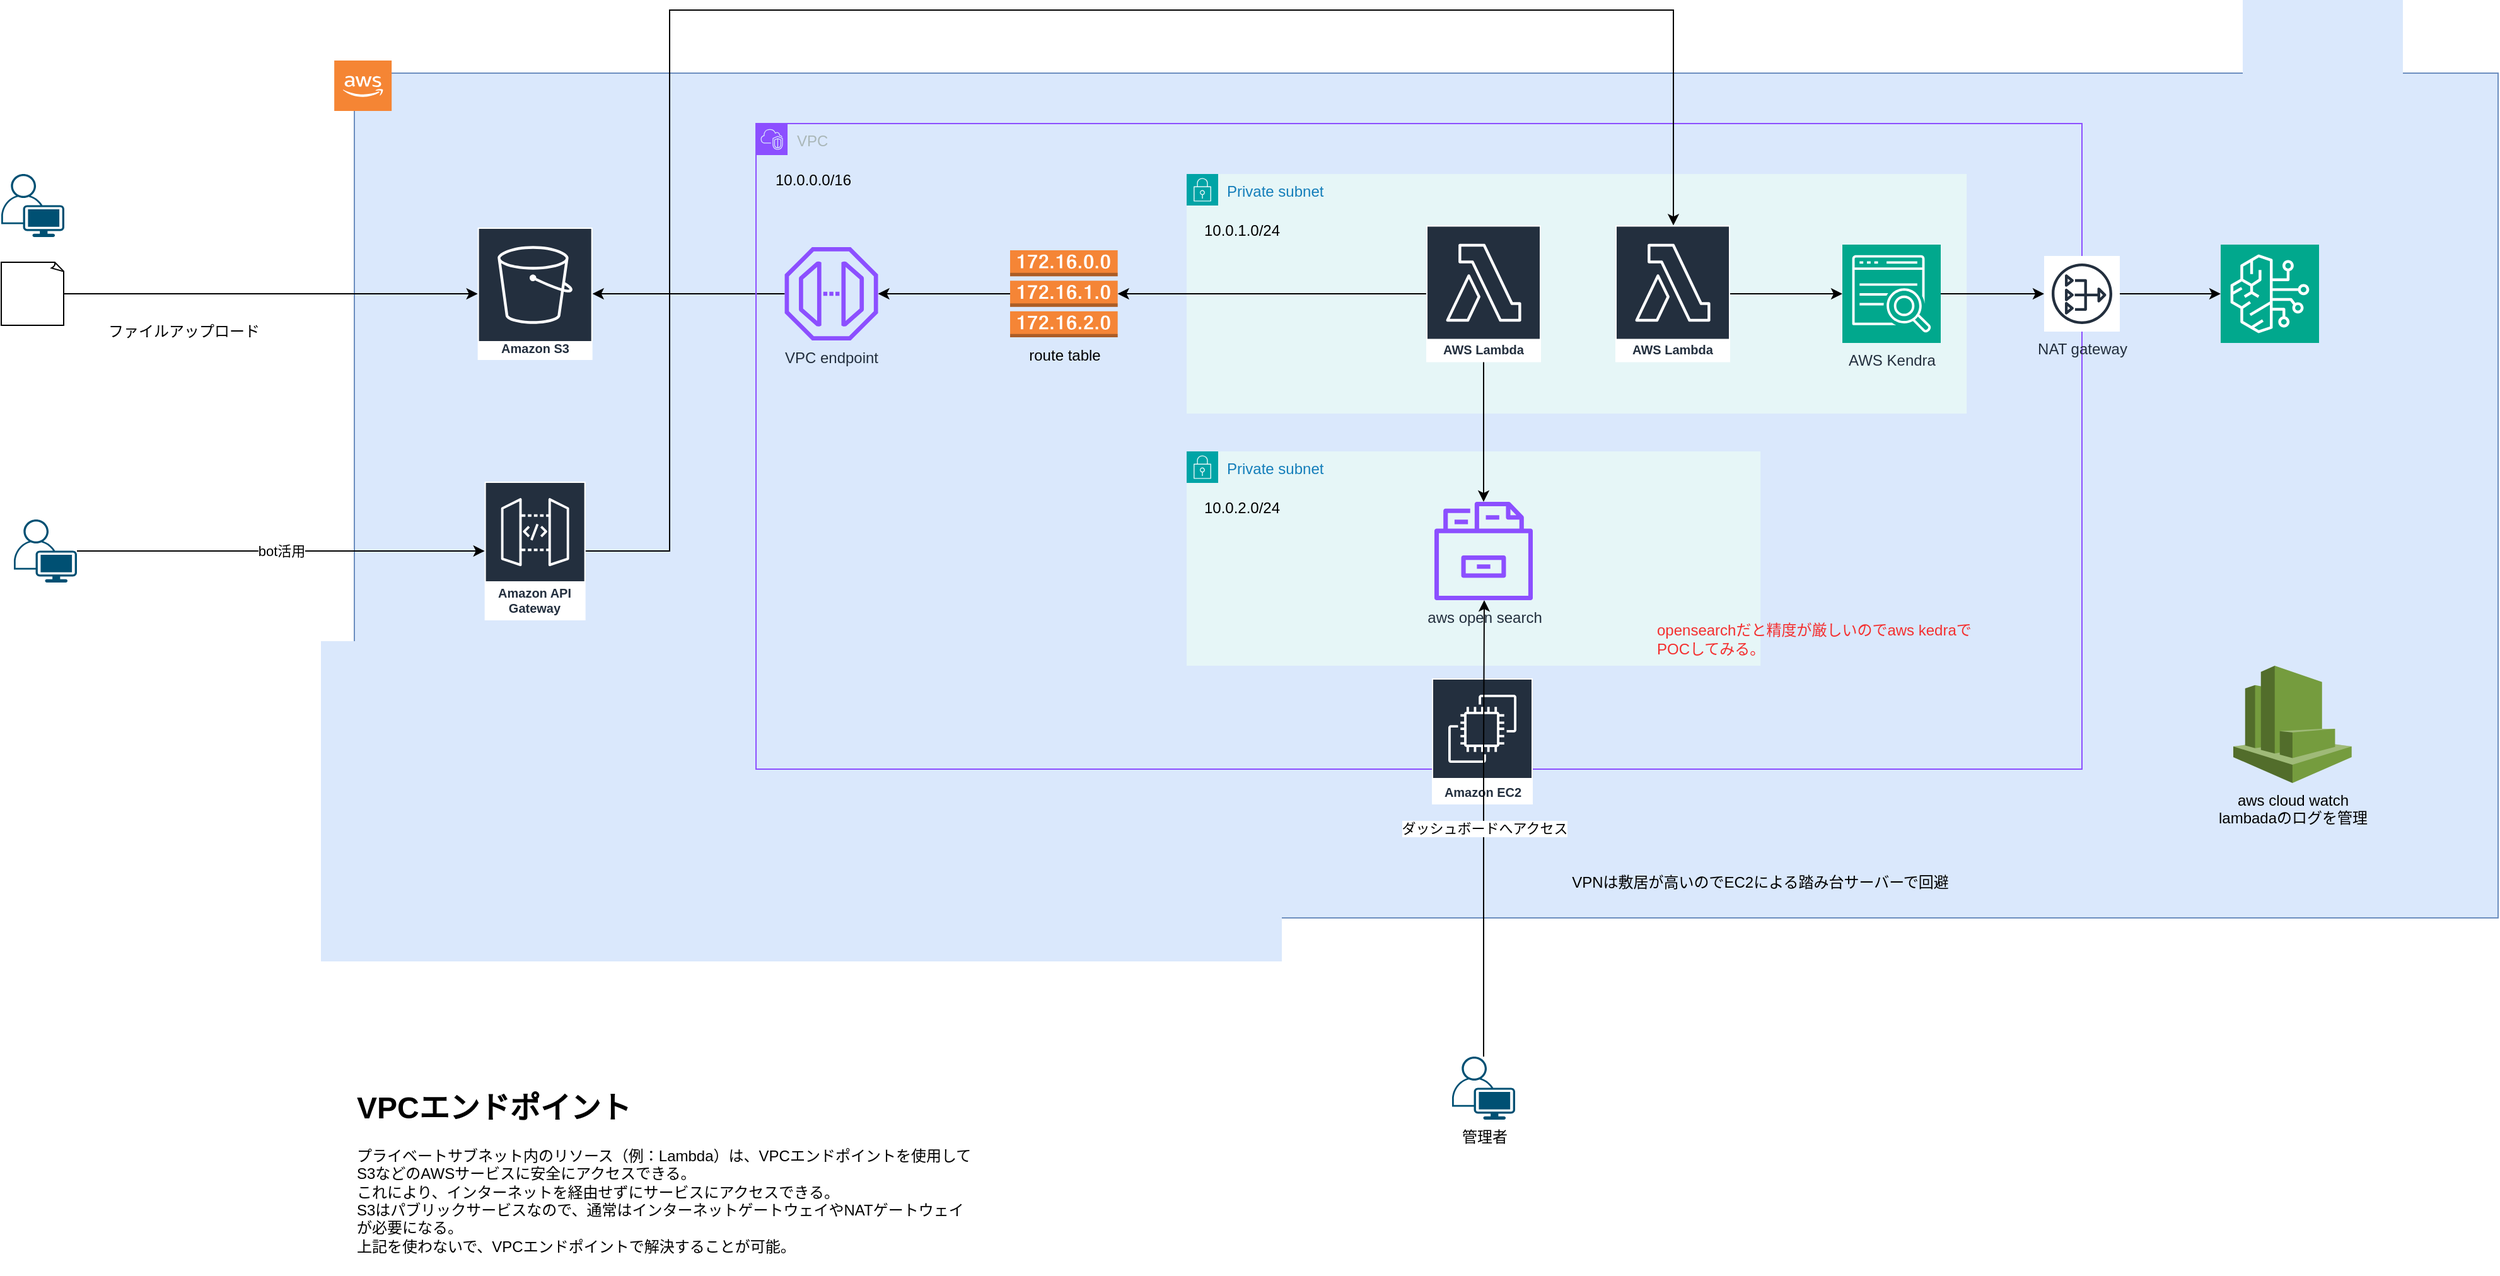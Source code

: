 <mxfile version="24.7.6">
  <diagram name="ページ1" id="gllJCA1h7thsUx88sWPD">
    <mxGraphModel dx="1406" dy="894" grid="1" gridSize="10" guides="1" tooltips="1" connect="1" arrows="1" fold="1" page="1" pageScale="1" pageWidth="827" pageHeight="1169" math="0" shadow="0">
      <root>
        <mxCell id="0" />
        <mxCell id="1" parent="0" />
        <mxCell id="AuEK0kCzOa4qLJjdyJ1y-25" value="t" style="group" parent="1" vertex="1" connectable="0">
          <mxGeometry x="430" y="80" width="1700" height="712" as="geometry" />
        </mxCell>
        <mxCell id="AuEK0kCzOa4qLJjdyJ1y-18" value="t" style="rounded=0;whiteSpace=wrap;html=1;fillColor=#dae8fc;strokeColor=#6c8ebf;" parent="AuEK0kCzOa4qLJjdyJ1y-25" vertex="1">
          <mxGeometry y="10" width="1700" height="670" as="geometry" />
        </mxCell>
        <mxCell id="AuEK0kCzOa4qLJjdyJ1y-23" value="" style="outlineConnect=0;dashed=0;verticalLabelPosition=bottom;verticalAlign=top;align=center;html=1;shape=mxgraph.aws3.cloud_2;fillColor=#F58534;gradientColor=none;container=1;" parent="AuEK0kCzOa4qLJjdyJ1y-25" vertex="1">
          <mxGeometry x="-15.927" width="45.505" height="40" as="geometry">
            <mxRectangle width="50" height="40" as="alternateBounds" />
          </mxGeometry>
        </mxCell>
        <mxCell id="AuEK0kCzOa4qLJjdyJ1y-1" value="Amazon S3" style="sketch=0;outlineConnect=0;fontColor=#232F3E;gradientColor=none;strokeColor=#ffffff;fillColor=#232F3E;dashed=0;verticalLabelPosition=middle;verticalAlign=bottom;align=center;html=1;whiteSpace=wrap;fontSize=10;fontStyle=1;spacing=3;shape=mxgraph.aws4.productIcon;prIcon=mxgraph.aws4.s3;" parent="AuEK0kCzOa4qLJjdyJ1y-25" vertex="1">
          <mxGeometry x="97.83" y="132.5" width="91.01" height="105" as="geometry" />
        </mxCell>
        <mxCell id="AuEK0kCzOa4qLJjdyJ1y-14" style="edgeStyle=orthogonalEdgeStyle;rounded=0;orthogonalLoop=1;jettySize=auto;html=1;" parent="AuEK0kCzOa4qLJjdyJ1y-25" source="AuEK0kCzOa4qLJjdyJ1y-35" target="AuEK0kCzOa4qLJjdyJ1y-1" edge="1">
          <mxGeometry relative="1" as="geometry" />
        </mxCell>
        <mxCell id="AuEK0kCzOa4qLJjdyJ1y-32" value="aws&amp;nbsp;&lt;span style=&quot;background-color: initial;&quot;&gt;cloud watch&lt;br&gt;lambadaのログを管理&lt;/span&gt;" style="outlineConnect=0;dashed=0;verticalLabelPosition=bottom;verticalAlign=top;align=center;html=1;shape=mxgraph.aws3.cloudwatch;fillColor=#759C3E;gradientColor=none;" parent="AuEK0kCzOa4qLJjdyJ1y-25" vertex="1">
          <mxGeometry x="1490.0" y="480" width="93.853" height="93" as="geometry" />
        </mxCell>
        <mxCell id="AuEK0kCzOa4qLJjdyJ1y-35" value="VPC endpoint" style="sketch=0;outlineConnect=0;fontColor=#232F3E;gradientColor=none;fillColor=#8C4FFF;strokeColor=none;dashed=0;verticalLabelPosition=bottom;verticalAlign=top;align=center;html=1;fontSize=12;fontStyle=0;aspect=fixed;pointerEvents=1;shape=mxgraph.aws4.endpoint;" parent="AuEK0kCzOa4qLJjdyJ1y-25" vertex="1">
          <mxGeometry x="341.284" y="148" width="74" height="74" as="geometry" />
        </mxCell>
        <mxCell id="AuEK0kCzOa4qLJjdyJ1y-20" value="VPC" style="points=[[0,0],[0.25,0],[0.5,0],[0.75,0],[1,0],[1,0.25],[1,0.5],[1,0.75],[1,1],[0.75,1],[0.5,1],[0.25,1],[0,1],[0,0.75],[0,0.5],[0,0.25]];outlineConnect=0;gradientColor=none;html=1;whiteSpace=wrap;fontSize=12;fontStyle=0;container=1;pointerEvents=0;collapsible=0;recursiveResize=0;shape=mxgraph.aws4.group;grIcon=mxgraph.aws4.group_vpc2;strokeColor=#8C4FFF;fillColor=none;verticalAlign=top;align=left;spacingLeft=30;fontColor=#AAB7B8;dashed=0;" parent="AuEK0kCzOa4qLJjdyJ1y-25" vertex="1">
          <mxGeometry x="318.53" y="50" width="1051.47" height="512" as="geometry" />
        </mxCell>
        <mxCell id="AuEK0kCzOa4qLJjdyJ1y-26" value="Private subnet" style="points=[[0,0],[0.25,0],[0.5,0],[0.75,0],[1,0],[1,0.25],[1,0.5],[1,0.75],[1,1],[0.75,1],[0.5,1],[0.25,1],[0,1],[0,0.75],[0,0.5],[0,0.25]];outlineConnect=0;gradientColor=none;html=1;whiteSpace=wrap;fontSize=12;fontStyle=0;container=1;pointerEvents=0;collapsible=0;recursiveResize=0;shape=mxgraph.aws4.group;grIcon=mxgraph.aws4.group_security_group;grStroke=0;strokeColor=#00A4A6;fillColor=#E6F6F7;verticalAlign=top;align=left;spacingLeft=30;fontColor=#147EBA;dashed=0;" parent="AuEK0kCzOa4qLJjdyJ1y-20" vertex="1">
          <mxGeometry x="341.47" y="40" width="618.53" height="190" as="geometry" />
        </mxCell>
        <mxCell id="AuEK0kCzOa4qLJjdyJ1y-40" value="10.0.1.0/24" style="text;html=1;align=center;verticalAlign=middle;whiteSpace=wrap;rounded=0;" parent="AuEK0kCzOa4qLJjdyJ1y-26" vertex="1">
          <mxGeometry x="10.239" y="30" width="68.257" height="30" as="geometry" />
        </mxCell>
        <mxCell id="AuEK0kCzOa4qLJjdyJ1y-39" value="10.0.0.0/16" style="text;html=1;align=center;verticalAlign=middle;whiteSpace=wrap;rounded=0;" parent="AuEK0kCzOa4qLJjdyJ1y-20" vertex="1">
          <mxGeometry x="11.376" y="30" width="68.257" height="30" as="geometry" />
        </mxCell>
        <mxCell id="AuEK0kCzOa4qLJjdyJ1y-30" value="Private subnet" style="points=[[0,0],[0.25,0],[0.5,0],[0.75,0],[1,0],[1,0.25],[1,0.5],[1,0.75],[1,1],[0.75,1],[0.5,1],[0.25,1],[0,1],[0,0.75],[0,0.5],[0,0.25]];outlineConnect=0;gradientColor=none;html=1;whiteSpace=wrap;fontSize=12;fontStyle=0;container=1;pointerEvents=0;collapsible=0;recursiveResize=0;shape=mxgraph.aws4.group;grIcon=mxgraph.aws4.group_security_group;grStroke=0;strokeColor=#00A4A6;fillColor=#E6F6F7;verticalAlign=top;align=left;spacingLeft=30;fontColor=#147EBA;dashed=0;" parent="AuEK0kCzOa4qLJjdyJ1y-20" vertex="1">
          <mxGeometry x="341.468" y="260" width="455.046" height="170" as="geometry" />
        </mxCell>
        <mxCell id="AuEK0kCzOa4qLJjdyJ1y-42" value="10.0.2.0/24" style="text;html=1;align=center;verticalAlign=middle;whiteSpace=wrap;rounded=0;" parent="AuEK0kCzOa4qLJjdyJ1y-30" vertex="1">
          <mxGeometry x="10.001" y="30" width="68.257" height="30" as="geometry" />
        </mxCell>
        <mxCell id="AuEK0kCzOa4qLJjdyJ1y-3" value="AWS Lambda" style="sketch=0;outlineConnect=0;fontColor=#232F3E;gradientColor=none;strokeColor=#ffffff;fillColor=#232F3E;dashed=0;verticalLabelPosition=middle;verticalAlign=bottom;align=center;html=1;whiteSpace=wrap;fontSize=10;fontStyle=1;spacing=3;shape=mxgraph.aws4.productIcon;prIcon=mxgraph.aws4.lambda;" parent="AuEK0kCzOa4qLJjdyJ1y-25" vertex="1">
          <mxGeometry x="850" y="130.75" width="91.01" height="108.5" as="geometry" />
        </mxCell>
        <mxCell id="AuEK0kCzOa4qLJjdyJ1y-16" value="aws open search" style="sketch=0;outlineConnect=0;fontColor=#232F3E;gradientColor=none;fillColor=#8C4FFF;strokeColor=none;dashed=0;verticalLabelPosition=bottom;verticalAlign=top;align=center;html=1;fontSize=12;fontStyle=0;aspect=fixed;pointerEvents=1;shape=mxgraph.aws4.opensearch_service_index;" parent="AuEK0kCzOa4qLJjdyJ1y-25" vertex="1">
          <mxGeometry x="856.5" y="350" width="78" height="78" as="geometry" />
        </mxCell>
        <mxCell id="AuEK0kCzOa4qLJjdyJ1y-17" style="edgeStyle=orthogonalEdgeStyle;rounded=0;orthogonalLoop=1;jettySize=auto;html=1;" parent="AuEK0kCzOa4qLJjdyJ1y-25" source="AuEK0kCzOa4qLJjdyJ1y-3" target="AuEK0kCzOa4qLJjdyJ1y-16" edge="1">
          <mxGeometry relative="1" as="geometry" />
        </mxCell>
        <mxCell id="AuEK0kCzOa4qLJjdyJ1y-47" style="edgeStyle=orthogonalEdgeStyle;rounded=0;orthogonalLoop=1;jettySize=auto;html=1;" parent="AuEK0kCzOa4qLJjdyJ1y-25" source="AuEK0kCzOa4qLJjdyJ1y-43" target="AuEK0kCzOa4qLJjdyJ1y-35" edge="1">
          <mxGeometry relative="1" as="geometry" />
        </mxCell>
        <mxCell id="AuEK0kCzOa4qLJjdyJ1y-43" value="route table" style="outlineConnect=0;dashed=0;verticalLabelPosition=bottom;verticalAlign=top;align=center;html=1;shape=mxgraph.aws3.route_table;fillColor=#F58536;gradientColor=none;" parent="AuEK0kCzOa4qLJjdyJ1y-25" vertex="1">
          <mxGeometry x="520.004" y="150.5" width="85.321" height="69" as="geometry" />
        </mxCell>
        <mxCell id="AuEK0kCzOa4qLJjdyJ1y-44" style="edgeStyle=orthogonalEdgeStyle;rounded=0;orthogonalLoop=1;jettySize=auto;html=1;entryX=1;entryY=0.5;entryDx=0;entryDy=0;entryPerimeter=0;" parent="AuEK0kCzOa4qLJjdyJ1y-25" source="AuEK0kCzOa4qLJjdyJ1y-3" target="AuEK0kCzOa4qLJjdyJ1y-43" edge="1">
          <mxGeometry relative="1" as="geometry" />
        </mxCell>
        <mxCell id="63NPy0ab2EjR-5KexuRM-2" value="VPNは敷居が高いのでEC2による踏み台サーバーで回避" style="text;html=1;align=center;verticalAlign=middle;whiteSpace=wrap;rounded=0;" parent="AuEK0kCzOa4qLJjdyJ1y-25" vertex="1">
          <mxGeometry x="870" y="592" width="490" height="120" as="geometry" />
        </mxCell>
        <mxCell id="63NPy0ab2EjR-5KexuRM-5" value="Amazon EC2" style="sketch=0;outlineConnect=0;fontColor=#232F3E;gradientColor=none;strokeColor=#ffffff;fillColor=#232F3E;dashed=0;verticalLabelPosition=middle;verticalAlign=bottom;align=center;html=1;whiteSpace=wrap;fontSize=10;fontStyle=1;spacing=3;shape=mxgraph.aws4.productIcon;prIcon=mxgraph.aws4.ec2;" parent="AuEK0kCzOa4qLJjdyJ1y-25" vertex="1">
          <mxGeometry x="854.5" y="490" width="80" height="100" as="geometry" />
        </mxCell>
        <mxCell id="63NPy0ab2EjR-5KexuRM-12" style="edgeStyle=orthogonalEdgeStyle;rounded=0;orthogonalLoop=1;jettySize=auto;html=1;" parent="AuEK0kCzOa4qLJjdyJ1y-25" source="63NPy0ab2EjR-5KexuRM-7" target="63NPy0ab2EjR-5KexuRM-11" edge="1">
          <mxGeometry relative="1" as="geometry">
            <Array as="points">
              <mxPoint x="250" y="389" />
              <mxPoint x="250" y="-40" />
              <mxPoint x="1046" y="-40" />
            </Array>
          </mxGeometry>
        </mxCell>
        <mxCell id="63NPy0ab2EjR-5KexuRM-7" value="Amazon API Gateway" style="sketch=0;outlineConnect=0;fontColor=#232F3E;gradientColor=none;strokeColor=#ffffff;fillColor=#232F3E;dashed=0;verticalLabelPosition=middle;verticalAlign=bottom;align=center;html=1;whiteSpace=wrap;fontSize=10;fontStyle=1;spacing=3;shape=mxgraph.aws4.productIcon;prIcon=mxgraph.aws4.api_gateway;" parent="AuEK0kCzOa4qLJjdyJ1y-25" vertex="1">
          <mxGeometry x="103.33" y="334" width="80" height="110" as="geometry" />
        </mxCell>
        <mxCell id="Dv6KyxEHQmzUEN3-x6PO-7" style="edgeStyle=orthogonalEdgeStyle;rounded=0;orthogonalLoop=1;jettySize=auto;html=1;" edge="1" parent="AuEK0kCzOa4qLJjdyJ1y-25" source="63NPy0ab2EjR-5KexuRM-11" target="Dv6KyxEHQmzUEN3-x6PO-5">
          <mxGeometry relative="1" as="geometry" />
        </mxCell>
        <mxCell id="63NPy0ab2EjR-5KexuRM-11" value="AWS Lambda" style="sketch=0;outlineConnect=0;fontColor=#232F3E;gradientColor=none;strokeColor=#ffffff;fillColor=#232F3E;dashed=0;verticalLabelPosition=middle;verticalAlign=bottom;align=center;html=1;whiteSpace=wrap;fontSize=10;fontStyle=1;spacing=3;shape=mxgraph.aws4.productIcon;prIcon=mxgraph.aws4.lambda;" parent="AuEK0kCzOa4qLJjdyJ1y-25" vertex="1">
          <mxGeometry x="1000" y="130.75" width="91.01" height="108.5" as="geometry" />
        </mxCell>
        <mxCell id="63NPy0ab2EjR-5KexuRM-13" value="" style="sketch=0;points=[[0,0,0],[0.25,0,0],[0.5,0,0],[0.75,0,0],[1,0,0],[0,1,0],[0.25,1,0],[0.5,1,0],[0.75,1,0],[1,1,0],[0,0.25,0],[0,0.5,0],[0,0.75,0],[1,0.25,0],[1,0.5,0],[1,0.75,0]];outlineConnect=0;fontColor=#232F3E;fillColor=#01A88D;strokeColor=#ffffff;dashed=0;verticalLabelPosition=bottom;verticalAlign=top;align=center;html=1;fontSize=12;fontStyle=0;aspect=fixed;shape=mxgraph.aws4.resourceIcon;resIcon=mxgraph.aws4.bedrock;" parent="AuEK0kCzOa4qLJjdyJ1y-25" vertex="1">
          <mxGeometry x="1480" y="146" width="78" height="78" as="geometry" />
        </mxCell>
        <mxCell id="Dv6KyxEHQmzUEN3-x6PO-3" style="edgeStyle=orthogonalEdgeStyle;rounded=0;orthogonalLoop=1;jettySize=auto;html=1;" edge="1" parent="AuEK0kCzOa4qLJjdyJ1y-25" source="Dv6KyxEHQmzUEN3-x6PO-1" target="63NPy0ab2EjR-5KexuRM-13">
          <mxGeometry relative="1" as="geometry" />
        </mxCell>
        <mxCell id="Dv6KyxEHQmzUEN3-x6PO-1" value="NAT gateway" style="sketch=0;outlineConnect=0;fontColor=#232F3E;gradientColor=none;strokeColor=#232F3E;fillColor=#ffffff;dashed=0;verticalLabelPosition=bottom;verticalAlign=top;align=center;html=1;fontSize=12;fontStyle=0;aspect=fixed;shape=mxgraph.aws4.resourceIcon;resIcon=mxgraph.aws4.nat_gateway;" vertex="1" parent="AuEK0kCzOa4qLJjdyJ1y-25">
          <mxGeometry x="1340" y="155" width="60" height="60" as="geometry" />
        </mxCell>
        <mxCell id="Dv6KyxEHQmzUEN3-x6PO-4" value="opensearchだと精度が厳しいのでaws kedraでPOCしてみる。" style="text;html=1;align=left;verticalAlign=middle;whiteSpace=wrap;rounded=0;fontColor=#f42f2f;" vertex="1" parent="AuEK0kCzOa4qLJjdyJ1y-25">
          <mxGeometry x="1031.01" y="444" width="258.99" height="30" as="geometry" />
        </mxCell>
        <mxCell id="Dv6KyxEHQmzUEN3-x6PO-8" style="edgeStyle=orthogonalEdgeStyle;rounded=0;orthogonalLoop=1;jettySize=auto;html=1;" edge="1" parent="AuEK0kCzOa4qLJjdyJ1y-25" source="Dv6KyxEHQmzUEN3-x6PO-5" target="Dv6KyxEHQmzUEN3-x6PO-1">
          <mxGeometry relative="1" as="geometry" />
        </mxCell>
        <mxCell id="Dv6KyxEHQmzUEN3-x6PO-5" value="AWS Kendra" style="sketch=0;points=[[0,0,0],[0.25,0,0],[0.5,0,0],[0.75,0,0],[1,0,0],[0,1,0],[0.25,1,0],[0.5,1,0],[0.75,1,0],[1,1,0],[0,0.25,0],[0,0.5,0],[0,0.75,0],[1,0.25,0],[1,0.5,0],[1,0.75,0]];outlineConnect=0;fontColor=#232F3E;fillColor=#01A88D;strokeColor=#ffffff;dashed=0;verticalLabelPosition=bottom;verticalAlign=top;align=center;html=1;fontSize=12;fontStyle=0;aspect=fixed;shape=mxgraph.aws4.resourceIcon;resIcon=mxgraph.aws4.kendra;" vertex="1" parent="AuEK0kCzOa4qLJjdyJ1y-25">
          <mxGeometry x="1180" y="146" width="78" height="78" as="geometry" />
        </mxCell>
        <mxCell id="AuEK0kCzOa4qLJjdyJ1y-12" style="edgeStyle=orthogonalEdgeStyle;rounded=0;orthogonalLoop=1;jettySize=auto;html=1;" parent="1" source="AuEK0kCzOa4qLJjdyJ1y-7" target="AuEK0kCzOa4qLJjdyJ1y-1" edge="1">
          <mxGeometry relative="1" as="geometry" />
        </mxCell>
        <mxCell id="AuEK0kCzOa4qLJjdyJ1y-7" value="" style="whiteSpace=wrap;html=1;shape=mxgraph.basic.document" parent="1" vertex="1">
          <mxGeometry x="150" y="240" width="50" height="50" as="geometry" />
        </mxCell>
        <mxCell id="AuEK0kCzOa4qLJjdyJ1y-10" value="ファイルアップロード" style="text;html=1;align=center;verticalAlign=middle;whiteSpace=wrap;rounded=0;" parent="1" vertex="1">
          <mxGeometry x="220" y="280" width="150" height="30" as="geometry" />
        </mxCell>
        <mxCell id="AuEK0kCzOa4qLJjdyJ1y-34" value="" style="points=[[0.35,0,0],[0.98,0.51,0],[1,0.71,0],[0.67,1,0],[0,0.795,0],[0,0.65,0]];verticalLabelPosition=bottom;sketch=0;html=1;verticalAlign=top;aspect=fixed;align=center;pointerEvents=1;shape=mxgraph.cisco19.user;fillColor=#005073;strokeColor=none;" parent="1" vertex="1">
          <mxGeometry x="150" y="170" width="50" height="50" as="geometry" />
        </mxCell>
        <mxCell id="AuEK0kCzOa4qLJjdyJ1y-38" value="&lt;h1 style=&quot;margin-top: 0px;&quot;&gt;VPCエンドポイント&lt;/h1&gt;&lt;div&gt;プライベートサブネット内のリソース（例：Lambda）は、VPCエンドポイントを使用してS3などのAWSサービスに安全にアクセスできる。&lt;br&gt;&lt;/div&gt;&lt;div&gt;これにより、インターネットを経由せずにサービスにアクセスできる。&lt;br&gt;S3はパブリックサービスなので、通常は&lt;span style=&quot;background-color: initial;&quot;&gt;インターネットゲートウェイやNATゲートウェイが必要になる。&lt;br&gt;上記を使わないで、VPCエンドポイントで解決することが可能。&lt;/span&gt;&lt;/div&gt;" style="text;html=1;whiteSpace=wrap;overflow=hidden;rounded=0;" parent="1" vertex="1">
          <mxGeometry x="430" y="890" width="490" height="150" as="geometry" />
        </mxCell>
        <mxCell id="AuEK0kCzOa4qLJjdyJ1y-56" value="ダッシュボードへアクセス" style="edgeStyle=orthogonalEdgeStyle;rounded=0;orthogonalLoop=1;jettySize=auto;html=1;" parent="1" source="AuEK0kCzOa4qLJjdyJ1y-55" target="AuEK0kCzOa4qLJjdyJ1y-16" edge="1">
          <mxGeometry relative="1" as="geometry">
            <Array as="points">
              <mxPoint x="1326" y="630" />
              <mxPoint x="1326" y="630" />
            </Array>
          </mxGeometry>
        </mxCell>
        <mxCell id="AuEK0kCzOa4qLJjdyJ1y-55" value="管理者" style="points=[[0.35,0,0],[0.98,0.51,0],[1,0.71,0],[0.67,1,0],[0,0.795,0],[0,0.65,0]];verticalLabelPosition=bottom;sketch=0;html=1;verticalAlign=top;aspect=fixed;align=center;pointerEvents=1;shape=mxgraph.cisco19.user;fillColor=#005073;strokeColor=none;" parent="1" vertex="1">
          <mxGeometry x="1300.5" y="870" width="50" height="50" as="geometry" />
        </mxCell>
        <mxCell id="63NPy0ab2EjR-5KexuRM-10" value="bot活用" style="edgeStyle=orthogonalEdgeStyle;rounded=0;orthogonalLoop=1;jettySize=auto;html=1;" parent="1" source="63NPy0ab2EjR-5KexuRM-9" target="63NPy0ab2EjR-5KexuRM-7" edge="1">
          <mxGeometry relative="1" as="geometry" />
        </mxCell>
        <mxCell id="63NPy0ab2EjR-5KexuRM-9" value="" style="points=[[0.35,0,0],[0.98,0.51,0],[1,0.71,0],[0.67,1,0],[0,0.795,0],[0,0.65,0]];verticalLabelPosition=bottom;sketch=0;html=1;verticalAlign=top;aspect=fixed;align=center;pointerEvents=1;shape=mxgraph.cisco19.user;fillColor=#005073;strokeColor=none;" parent="1" vertex="1">
          <mxGeometry x="160" y="444" width="50" height="50" as="geometry" />
        </mxCell>
      </root>
    </mxGraphModel>
  </diagram>
</mxfile>
